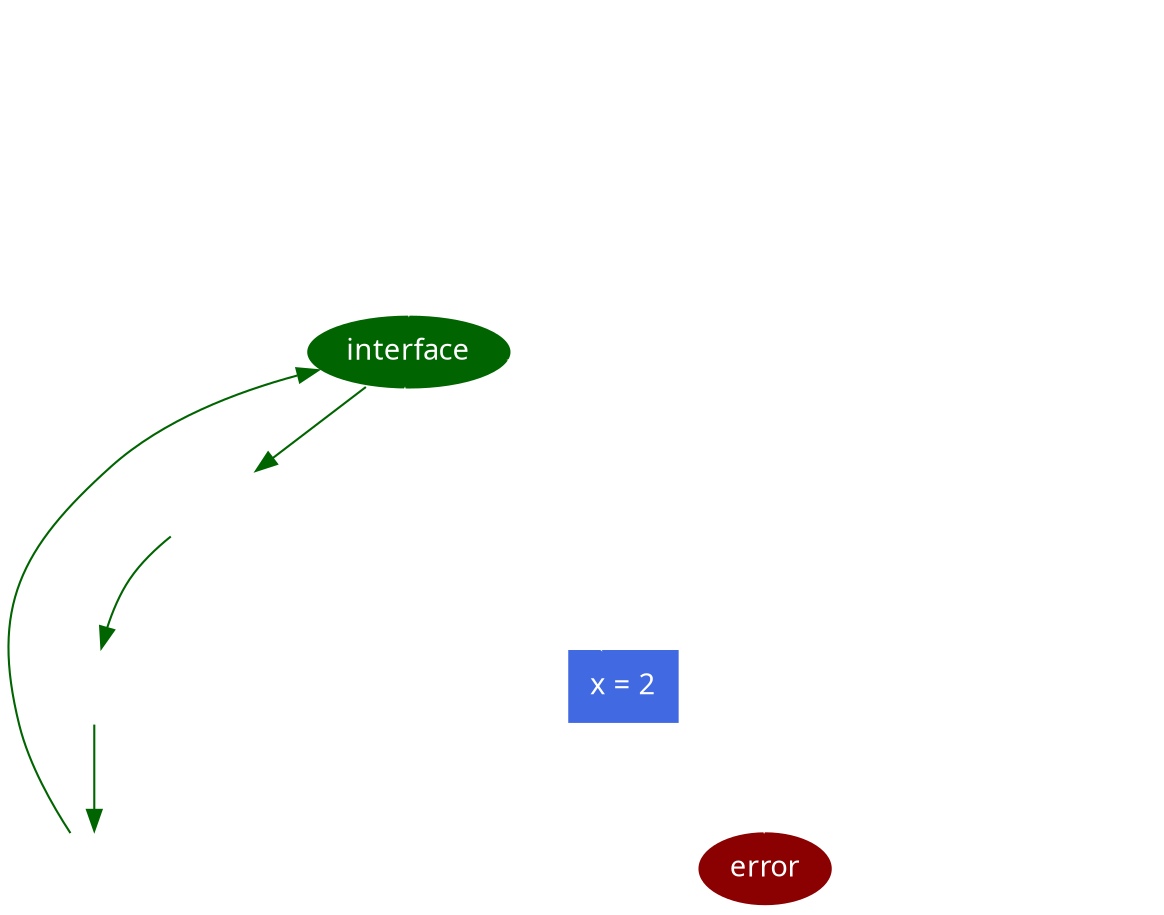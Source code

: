 digraph StateMachine {
	graph [bgcolor=transparent fontpath="/home/leonardo/devel/text/chc_devcon_v/fonts" fontname="OverpassMono-Bold.ttf"]
	node [color=white, fontcolor=white fontpath="/home/leonardo/devel/text/chc_devcon_v/fonts" fontname="OverpassMono-Bold.ttf"];
	edge [color=white, fontcolor=white fontpath="/home/leonardo/devel/text/chc_devcon_v/fonts" fontname="OverpassMono-Bold.ttf"];

	interface [style=filled, fillcolor=darkgreen]
	error [style=filled, fillcolor=darkred]

	interface [xlabel="x = 1"]

	constructor_body [shape=record label="x = 0"]

	f_if [shape=record label="x = 1"]

	g_if [shape=record label="x = 2" style=filled fillcolor=royalblue]

	invariant_body [shape=record label="assert(x \<= 1)"]

	constructor -> constructor_body
	constructor_body -> interface

	interface -> f_entry [color=darkgreen]
	f_entry -> f_if [label="x = 0", color=darkgreen]
	f_if -> f_exit [color=darkgreen]
	f_entry -> f_exit [label="x != 0"]
	f_exit -> interface [color=darkgreen]

	interface -> g_entry
	g_entry -> g_if [label="x = 1"]
	g_if -> g_exit
	g_entry -> g_exit [label="x != 1"]
	g_exit -> interface

	interface -> invariant_entry
	invariant_entry -> invariant_body
	invariant_body -> error [label="x > 1"]
	invariant_body -> invariant_exit [label="x <= 1"]
	invariant_exit -> interface
}
